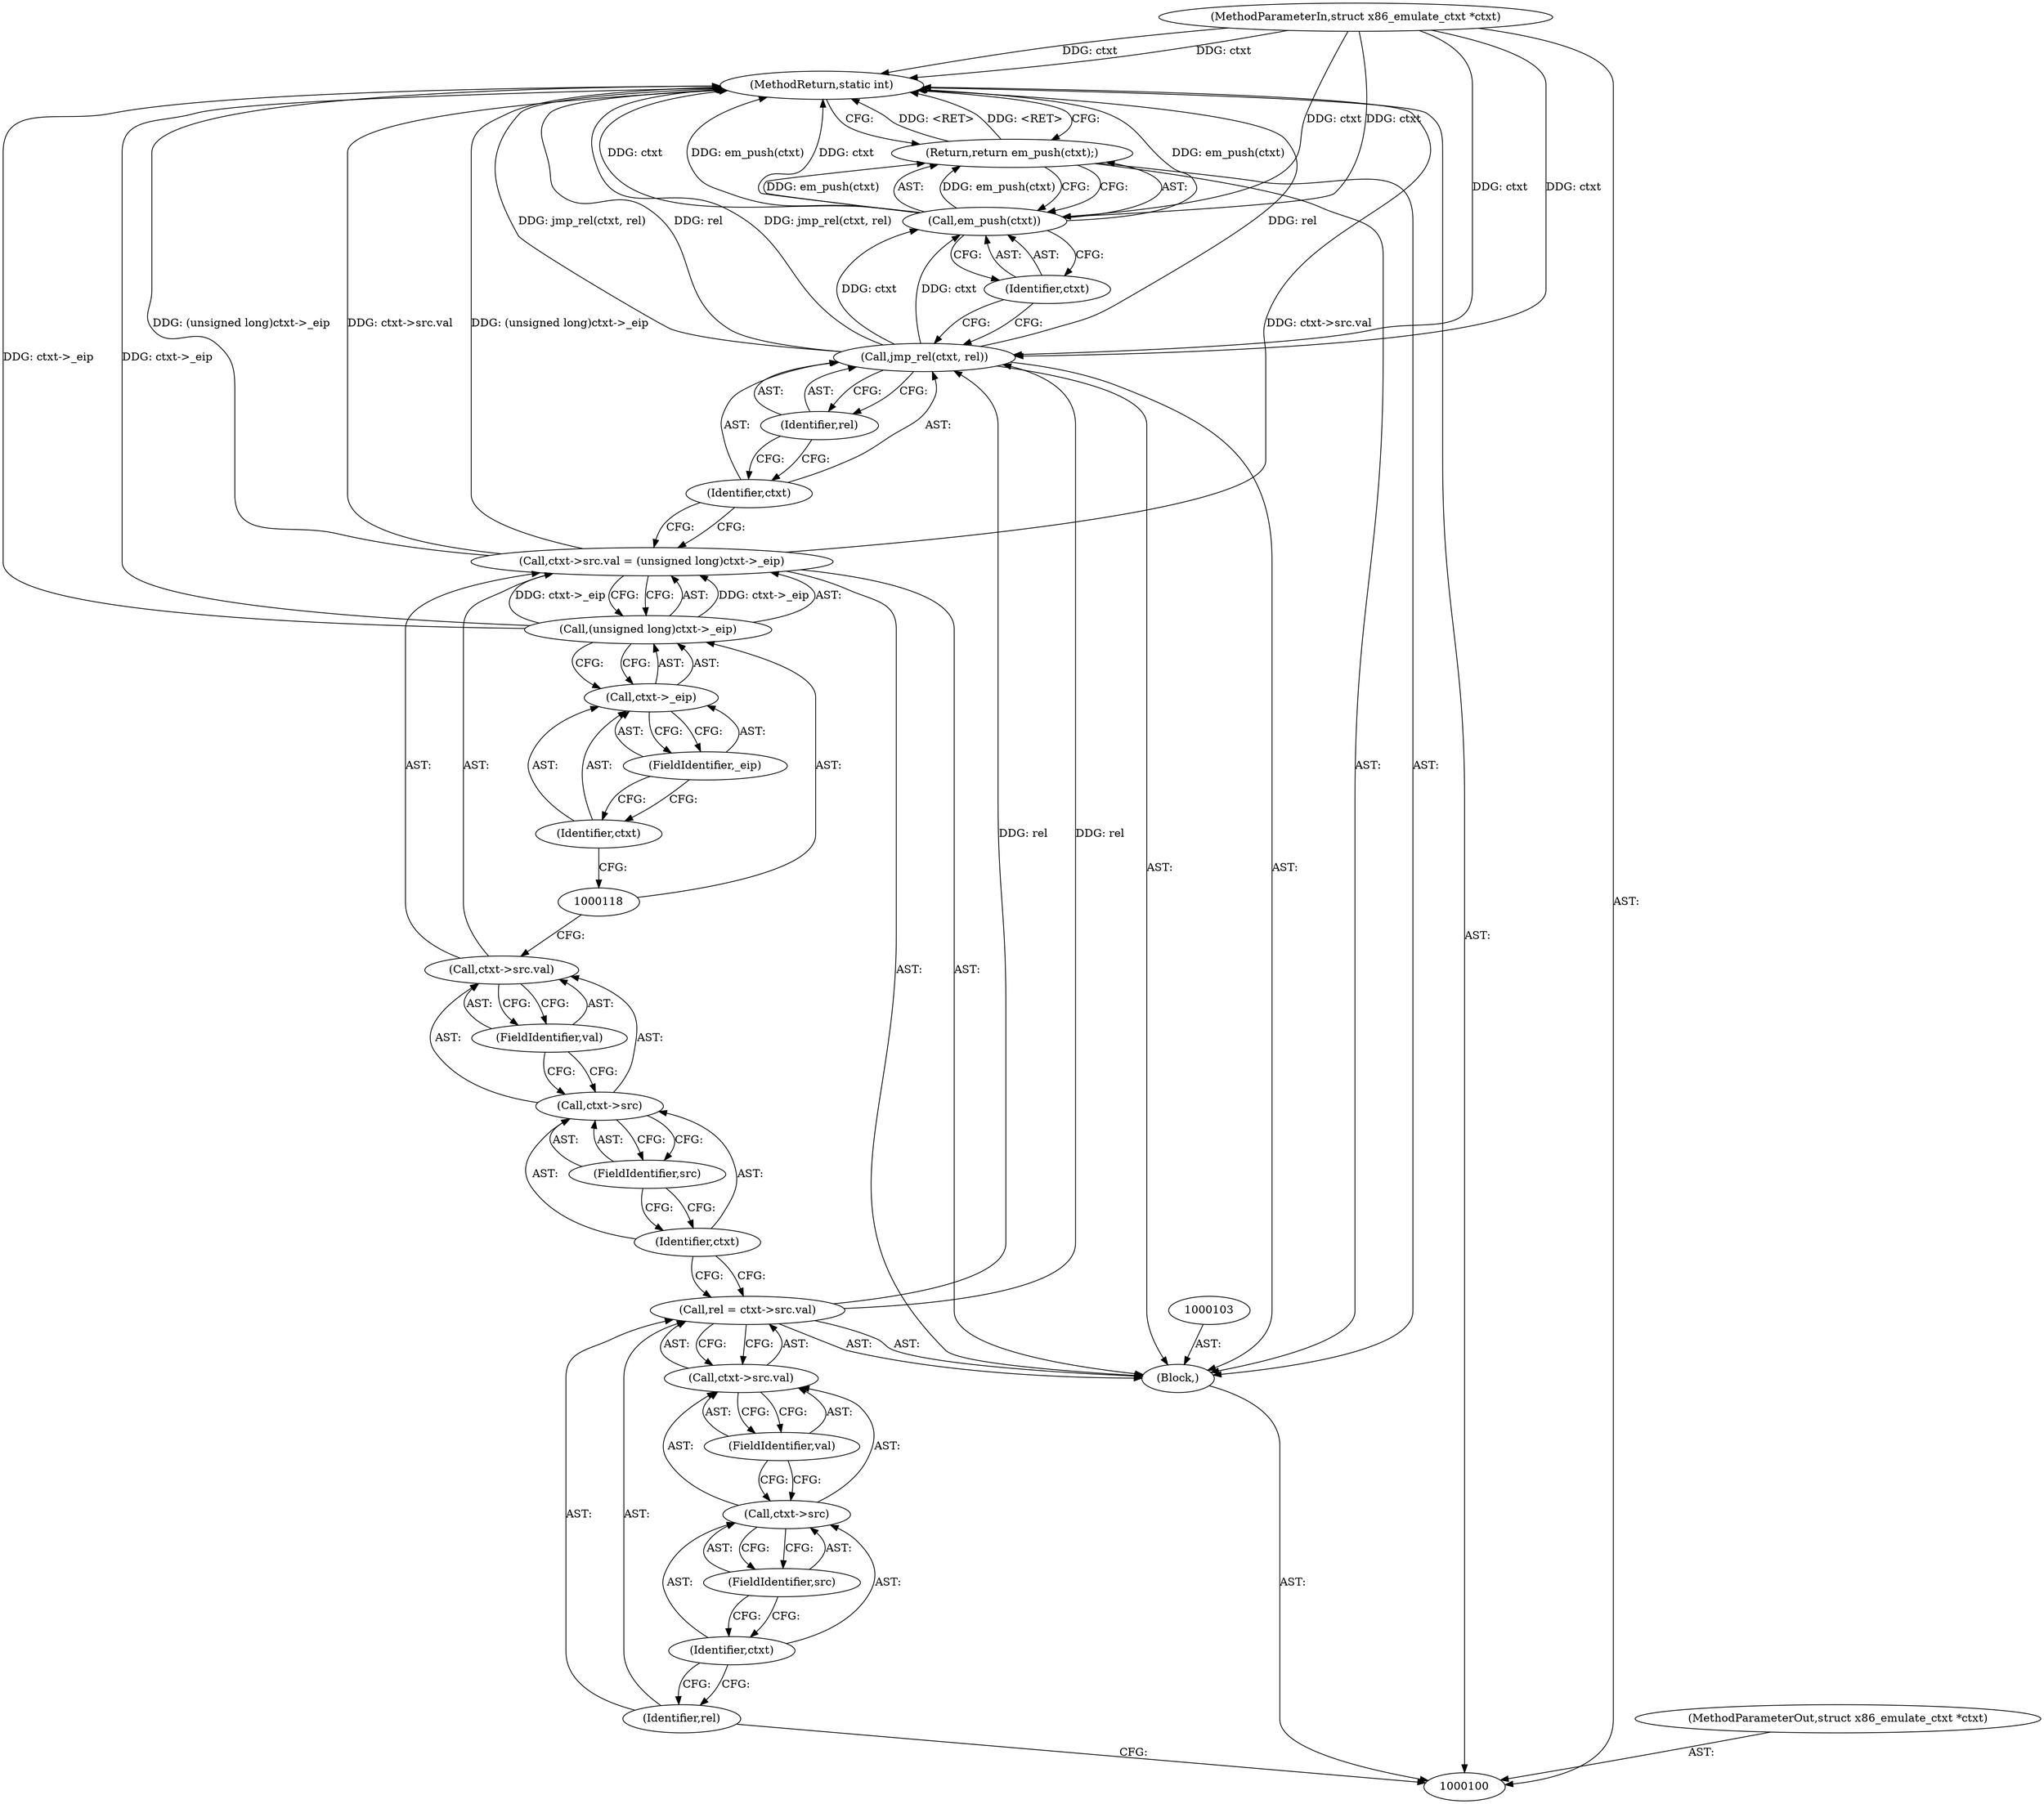 digraph "1_linux_234f3ce485d54017f15cf5e0699cff4100121601_0" {
"1000128" [label="(MethodReturn,static int)"];
"1000101" [label="(MethodParameterIn,struct x86_emulate_ctxt *ctxt)"];
"1000163" [label="(MethodParameterOut,struct x86_emulate_ctxt *ctxt)"];
"1000102" [label="(Block,)"];
"1000106" [label="(Call,ctxt->src.val)"];
"1000107" [label="(Call,ctxt->src)"];
"1000108" [label="(Identifier,ctxt)"];
"1000109" [label="(FieldIdentifier,src)"];
"1000110" [label="(FieldIdentifier,val)"];
"1000104" [label="(Call,rel = ctxt->src.val)"];
"1000105" [label="(Identifier,rel)"];
"1000116" [label="(FieldIdentifier,val)"];
"1000117" [label="(Call,(unsigned long)ctxt->_eip)"];
"1000111" [label="(Call,ctxt->src.val = (unsigned long)ctxt->_eip)"];
"1000112" [label="(Call,ctxt->src.val)"];
"1000113" [label="(Call,ctxt->src)"];
"1000114" [label="(Identifier,ctxt)"];
"1000119" [label="(Call,ctxt->_eip)"];
"1000120" [label="(Identifier,ctxt)"];
"1000121" [label="(FieldIdentifier,_eip)"];
"1000115" [label="(FieldIdentifier,src)"];
"1000122" [label="(Call,jmp_rel(ctxt, rel))"];
"1000124" [label="(Identifier,rel)"];
"1000123" [label="(Identifier,ctxt)"];
"1000127" [label="(Identifier,ctxt)"];
"1000125" [label="(Return,return em_push(ctxt);)"];
"1000126" [label="(Call,em_push(ctxt))"];
"1000128" -> "1000100"  [label="AST: "];
"1000128" -> "1000125"  [label="CFG: "];
"1000111" -> "1000128"  [label="DDG: (unsigned long)ctxt->_eip"];
"1000111" -> "1000128"  [label="DDG: ctxt->src.val"];
"1000126" -> "1000128"  [label="DDG: em_push(ctxt)"];
"1000126" -> "1000128"  [label="DDG: ctxt"];
"1000101" -> "1000128"  [label="DDG: ctxt"];
"1000122" -> "1000128"  [label="DDG: jmp_rel(ctxt, rel)"];
"1000122" -> "1000128"  [label="DDG: rel"];
"1000117" -> "1000128"  [label="DDG: ctxt->_eip"];
"1000125" -> "1000128"  [label="DDG: <RET>"];
"1000101" -> "1000100"  [label="AST: "];
"1000101" -> "1000128"  [label="DDG: ctxt"];
"1000101" -> "1000122"  [label="DDG: ctxt"];
"1000101" -> "1000126"  [label="DDG: ctxt"];
"1000163" -> "1000100"  [label="AST: "];
"1000102" -> "1000100"  [label="AST: "];
"1000103" -> "1000102"  [label="AST: "];
"1000104" -> "1000102"  [label="AST: "];
"1000111" -> "1000102"  [label="AST: "];
"1000122" -> "1000102"  [label="AST: "];
"1000125" -> "1000102"  [label="AST: "];
"1000106" -> "1000104"  [label="AST: "];
"1000106" -> "1000110"  [label="CFG: "];
"1000107" -> "1000106"  [label="AST: "];
"1000110" -> "1000106"  [label="AST: "];
"1000104" -> "1000106"  [label="CFG: "];
"1000107" -> "1000106"  [label="AST: "];
"1000107" -> "1000109"  [label="CFG: "];
"1000108" -> "1000107"  [label="AST: "];
"1000109" -> "1000107"  [label="AST: "];
"1000110" -> "1000107"  [label="CFG: "];
"1000108" -> "1000107"  [label="AST: "];
"1000108" -> "1000105"  [label="CFG: "];
"1000109" -> "1000108"  [label="CFG: "];
"1000109" -> "1000107"  [label="AST: "];
"1000109" -> "1000108"  [label="CFG: "];
"1000107" -> "1000109"  [label="CFG: "];
"1000110" -> "1000106"  [label="AST: "];
"1000110" -> "1000107"  [label="CFG: "];
"1000106" -> "1000110"  [label="CFG: "];
"1000104" -> "1000102"  [label="AST: "];
"1000104" -> "1000106"  [label="CFG: "];
"1000105" -> "1000104"  [label="AST: "];
"1000106" -> "1000104"  [label="AST: "];
"1000114" -> "1000104"  [label="CFG: "];
"1000104" -> "1000122"  [label="DDG: rel"];
"1000105" -> "1000104"  [label="AST: "];
"1000105" -> "1000100"  [label="CFG: "];
"1000108" -> "1000105"  [label="CFG: "];
"1000116" -> "1000112"  [label="AST: "];
"1000116" -> "1000113"  [label="CFG: "];
"1000112" -> "1000116"  [label="CFG: "];
"1000117" -> "1000111"  [label="AST: "];
"1000117" -> "1000119"  [label="CFG: "];
"1000118" -> "1000117"  [label="AST: "];
"1000119" -> "1000117"  [label="AST: "];
"1000111" -> "1000117"  [label="CFG: "];
"1000117" -> "1000128"  [label="DDG: ctxt->_eip"];
"1000117" -> "1000111"  [label="DDG: ctxt->_eip"];
"1000111" -> "1000102"  [label="AST: "];
"1000111" -> "1000117"  [label="CFG: "];
"1000112" -> "1000111"  [label="AST: "];
"1000117" -> "1000111"  [label="AST: "];
"1000123" -> "1000111"  [label="CFG: "];
"1000111" -> "1000128"  [label="DDG: (unsigned long)ctxt->_eip"];
"1000111" -> "1000128"  [label="DDG: ctxt->src.val"];
"1000117" -> "1000111"  [label="DDG: ctxt->_eip"];
"1000112" -> "1000111"  [label="AST: "];
"1000112" -> "1000116"  [label="CFG: "];
"1000113" -> "1000112"  [label="AST: "];
"1000116" -> "1000112"  [label="AST: "];
"1000118" -> "1000112"  [label="CFG: "];
"1000113" -> "1000112"  [label="AST: "];
"1000113" -> "1000115"  [label="CFG: "];
"1000114" -> "1000113"  [label="AST: "];
"1000115" -> "1000113"  [label="AST: "];
"1000116" -> "1000113"  [label="CFG: "];
"1000114" -> "1000113"  [label="AST: "];
"1000114" -> "1000104"  [label="CFG: "];
"1000115" -> "1000114"  [label="CFG: "];
"1000119" -> "1000117"  [label="AST: "];
"1000119" -> "1000121"  [label="CFG: "];
"1000120" -> "1000119"  [label="AST: "];
"1000121" -> "1000119"  [label="AST: "];
"1000117" -> "1000119"  [label="CFG: "];
"1000120" -> "1000119"  [label="AST: "];
"1000120" -> "1000118"  [label="CFG: "];
"1000121" -> "1000120"  [label="CFG: "];
"1000121" -> "1000119"  [label="AST: "];
"1000121" -> "1000120"  [label="CFG: "];
"1000119" -> "1000121"  [label="CFG: "];
"1000115" -> "1000113"  [label="AST: "];
"1000115" -> "1000114"  [label="CFG: "];
"1000113" -> "1000115"  [label="CFG: "];
"1000122" -> "1000102"  [label="AST: "];
"1000122" -> "1000124"  [label="CFG: "];
"1000123" -> "1000122"  [label="AST: "];
"1000124" -> "1000122"  [label="AST: "];
"1000127" -> "1000122"  [label="CFG: "];
"1000122" -> "1000128"  [label="DDG: jmp_rel(ctxt, rel)"];
"1000122" -> "1000128"  [label="DDG: rel"];
"1000101" -> "1000122"  [label="DDG: ctxt"];
"1000104" -> "1000122"  [label="DDG: rel"];
"1000122" -> "1000126"  [label="DDG: ctxt"];
"1000124" -> "1000122"  [label="AST: "];
"1000124" -> "1000123"  [label="CFG: "];
"1000122" -> "1000124"  [label="CFG: "];
"1000123" -> "1000122"  [label="AST: "];
"1000123" -> "1000111"  [label="CFG: "];
"1000124" -> "1000123"  [label="CFG: "];
"1000127" -> "1000126"  [label="AST: "];
"1000127" -> "1000122"  [label="CFG: "];
"1000126" -> "1000127"  [label="CFG: "];
"1000125" -> "1000102"  [label="AST: "];
"1000125" -> "1000126"  [label="CFG: "];
"1000126" -> "1000125"  [label="AST: "];
"1000128" -> "1000125"  [label="CFG: "];
"1000125" -> "1000128"  [label="DDG: <RET>"];
"1000126" -> "1000125"  [label="DDG: em_push(ctxt)"];
"1000126" -> "1000125"  [label="AST: "];
"1000126" -> "1000127"  [label="CFG: "];
"1000127" -> "1000126"  [label="AST: "];
"1000125" -> "1000126"  [label="CFG: "];
"1000126" -> "1000128"  [label="DDG: em_push(ctxt)"];
"1000126" -> "1000128"  [label="DDG: ctxt"];
"1000126" -> "1000125"  [label="DDG: em_push(ctxt)"];
"1000122" -> "1000126"  [label="DDG: ctxt"];
"1000101" -> "1000126"  [label="DDG: ctxt"];
}
